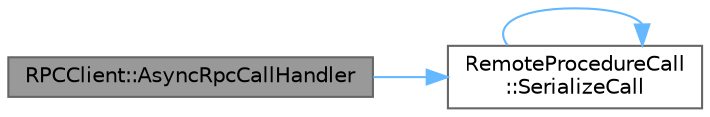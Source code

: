 digraph "RPCClient::AsyncRpcCallHandler"
{
 // LATEX_PDF_SIZE
  bgcolor="transparent";
  edge [fontname=Helvetica,fontsize=10,labelfontname=Helvetica,labelfontsize=10];
  node [fontname=Helvetica,fontsize=10,shape=box,height=0.2,width=0.4];
  rankdir="LR";
  Node1 [id="Node000001",label="RPCClient::AsyncRpcCallHandler",height=0.2,width=0.4,color="gray40", fillcolor="grey60", style="filled", fontcolor="black",tooltip="This is the function called by the spawned thread to process the async rpn call."];
  Node1 -> Node2 [id="edge1_Node000001_Node000002",color="steelblue1",style="solid",tooltip=" "];
  Node2 [id="Node000002",label="RemoteProcedureCall\l::SerializeCall",height=0.2,width=0.4,color="grey40", fillcolor="white", style="filled",URL="$class_remote_procedure_call.html#abe6e19d2238cb6688bc5577dc32dbb53",tooltip="Serializes the given function call and sends the resulting byte stream over the associated link."];
  Node2 -> Node2 [id="edge2_Node000002_Node000002",color="steelblue1",style="solid",tooltip=" "];
}
